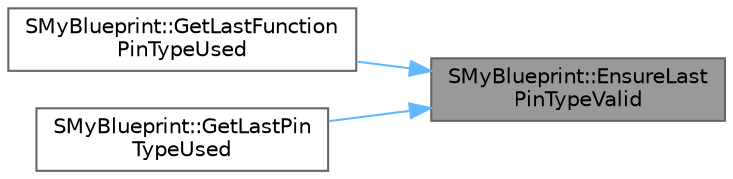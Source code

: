 digraph "SMyBlueprint::EnsureLastPinTypeValid"
{
 // INTERACTIVE_SVG=YES
 // LATEX_PDF_SIZE
  bgcolor="transparent";
  edge [fontname=Helvetica,fontsize=10,labelfontname=Helvetica,labelfontsize=10];
  node [fontname=Helvetica,fontsize=10,shape=box,height=0.2,width=0.4];
  rankdir="RL";
  Node1 [id="Node000001",label="SMyBlueprint::EnsureLast\lPinTypeValid",height=0.2,width=0.4,color="gray40", fillcolor="grey60", style="filled", fontcolor="black",tooltip=" "];
  Node1 -> Node2 [id="edge1_Node000001_Node000002",dir="back",color="steelblue1",style="solid",tooltip=" "];
  Node2 [id="Node000002",label="SMyBlueprint::GetLastFunction\lPinTypeUsed",height=0.2,width=0.4,color="grey40", fillcolor="white", style="filled",URL="$d0/d94/classSMyBlueprint.html#a8def1002d1862d461ed77a56975d5199",tooltip=" "];
  Node1 -> Node3 [id="edge2_Node000001_Node000003",dir="back",color="steelblue1",style="solid",tooltip=" "];
  Node3 [id="Node000003",label="SMyBlueprint::GetLastPin\lTypeUsed",height=0.2,width=0.4,color="grey40", fillcolor="white", style="filled",URL="$d0/d94/classSMyBlueprint.html#ae1aa2057b97bc42d4fe666477a479bbe",tooltip="Gets the last pin type selected by this widget, or by the function editor."];
}
